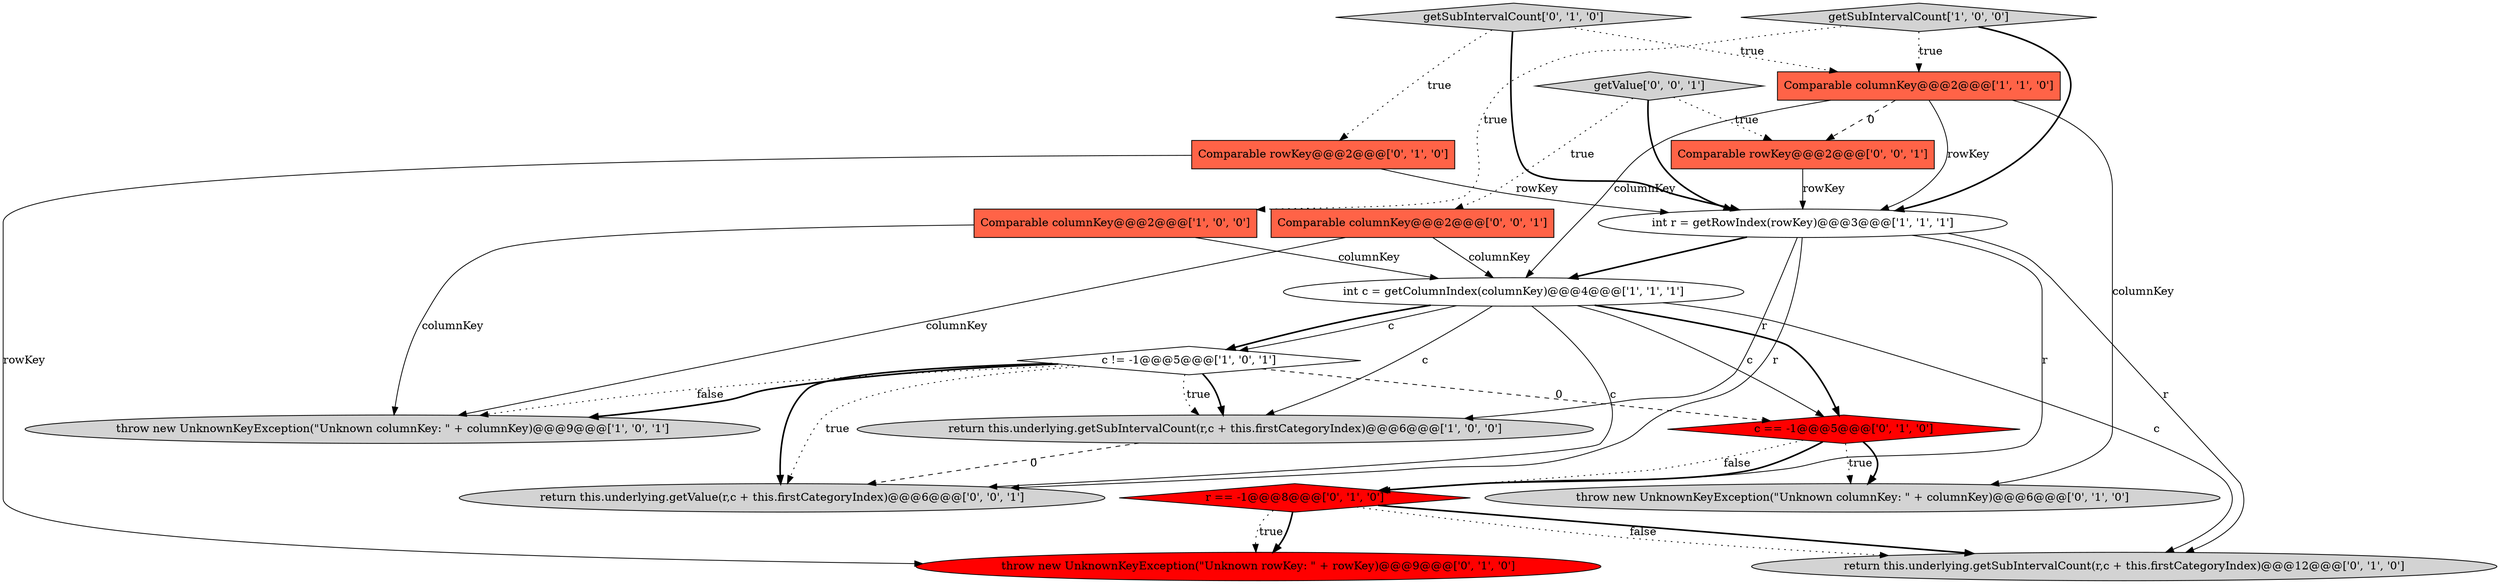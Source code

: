 digraph {
1 [style = filled, label = "int c = getColumnIndex(columnKey)@@@4@@@['1', '1', '1']", fillcolor = white, shape = ellipse image = "AAA0AAABBB1BBB"];
9 [style = filled, label = "r == -1@@@8@@@['0', '1', '0']", fillcolor = red, shape = diamond image = "AAA1AAABBB2BBB"];
14 [style = filled, label = "throw new UnknownKeyException(\"Unknown rowKey: \" + rowKey)@@@9@@@['0', '1', '0']", fillcolor = red, shape = ellipse image = "AAA1AAABBB2BBB"];
15 [style = filled, label = "Comparable columnKey@@@2@@@['0', '0', '1']", fillcolor = tomato, shape = box image = "AAA0AAABBB3BBB"];
11 [style = filled, label = "Comparable rowKey@@@2@@@['0', '1', '0']", fillcolor = tomato, shape = box image = "AAA0AAABBB2BBB"];
7 [style = filled, label = "Comparable columnKey@@@2@@@['1', '1', '0']", fillcolor = tomato, shape = box image = "AAA0AAABBB1BBB"];
16 [style = filled, label = "return this.underlying.getValue(r,c + this.firstCategoryIndex)@@@6@@@['0', '0', '1']", fillcolor = lightgray, shape = ellipse image = "AAA0AAABBB3BBB"];
17 [style = filled, label = "getValue['0', '0', '1']", fillcolor = lightgray, shape = diamond image = "AAA0AAABBB3BBB"];
18 [style = filled, label = "Comparable rowKey@@@2@@@['0', '0', '1']", fillcolor = tomato, shape = box image = "AAA0AAABBB3BBB"];
10 [style = filled, label = "return this.underlying.getSubIntervalCount(r,c + this.firstCategoryIndex)@@@12@@@['0', '1', '0']", fillcolor = lightgray, shape = ellipse image = "AAA0AAABBB2BBB"];
13 [style = filled, label = "c == -1@@@5@@@['0', '1', '0']", fillcolor = red, shape = diamond image = "AAA1AAABBB2BBB"];
8 [style = filled, label = "throw new UnknownKeyException(\"Unknown columnKey: \" + columnKey)@@@6@@@['0', '1', '0']", fillcolor = lightgray, shape = ellipse image = "AAA0AAABBB2BBB"];
3 [style = filled, label = "return this.underlying.getSubIntervalCount(r,c + this.firstCategoryIndex)@@@6@@@['1', '0', '0']", fillcolor = lightgray, shape = ellipse image = "AAA0AAABBB1BBB"];
2 [style = filled, label = "int r = getRowIndex(rowKey)@@@3@@@['1', '1', '1']", fillcolor = white, shape = ellipse image = "AAA0AAABBB1BBB"];
0 [style = filled, label = "c != -1@@@5@@@['1', '0', '1']", fillcolor = white, shape = diamond image = "AAA0AAABBB1BBB"];
6 [style = filled, label = "getSubIntervalCount['1', '0', '0']", fillcolor = lightgray, shape = diamond image = "AAA0AAABBB1BBB"];
12 [style = filled, label = "getSubIntervalCount['0', '1', '0']", fillcolor = lightgray, shape = diamond image = "AAA0AAABBB2BBB"];
4 [style = filled, label = "Comparable columnKey@@@2@@@['1', '0', '0']", fillcolor = tomato, shape = box image = "AAA0AAABBB1BBB"];
5 [style = filled, label = "throw new UnknownKeyException(\"Unknown columnKey: \" + columnKey)@@@9@@@['1', '0', '1']", fillcolor = lightgray, shape = ellipse image = "AAA0AAABBB1BBB"];
0->3 [style = bold, label=""];
1->13 [style = solid, label="c"];
1->16 [style = solid, label="c"];
0->16 [style = bold, label=""];
4->1 [style = solid, label="columnKey"];
7->18 [style = dashed, label="0"];
18->2 [style = solid, label="rowKey"];
15->5 [style = solid, label="columnKey"];
17->18 [style = dotted, label="true"];
2->1 [style = bold, label=""];
2->3 [style = solid, label="r"];
2->10 [style = solid, label="r"];
1->0 [style = bold, label=""];
9->10 [style = bold, label=""];
2->9 [style = solid, label="r"];
1->13 [style = bold, label=""];
9->14 [style = dotted, label="true"];
7->2 [style = solid, label="rowKey"];
15->1 [style = solid, label="columnKey"];
6->2 [style = bold, label=""];
12->11 [style = dotted, label="true"];
13->9 [style = dotted, label="false"];
12->2 [style = bold, label=""];
2->16 [style = solid, label="r"];
11->14 [style = solid, label="rowKey"];
7->1 [style = solid, label="columnKey"];
7->8 [style = solid, label="columnKey"];
17->15 [style = dotted, label="true"];
17->2 [style = bold, label=""];
6->4 [style = dotted, label="true"];
4->5 [style = solid, label="columnKey"];
13->8 [style = dotted, label="true"];
11->2 [style = solid, label="rowKey"];
1->0 [style = solid, label="c"];
0->13 [style = dashed, label="0"];
9->14 [style = bold, label=""];
0->5 [style = dotted, label="false"];
6->7 [style = dotted, label="true"];
1->10 [style = solid, label="c"];
1->3 [style = solid, label="c"];
13->9 [style = bold, label=""];
0->3 [style = dotted, label="true"];
0->16 [style = dotted, label="true"];
13->8 [style = bold, label=""];
12->7 [style = dotted, label="true"];
9->10 [style = dotted, label="false"];
3->16 [style = dashed, label="0"];
0->5 [style = bold, label=""];
}
